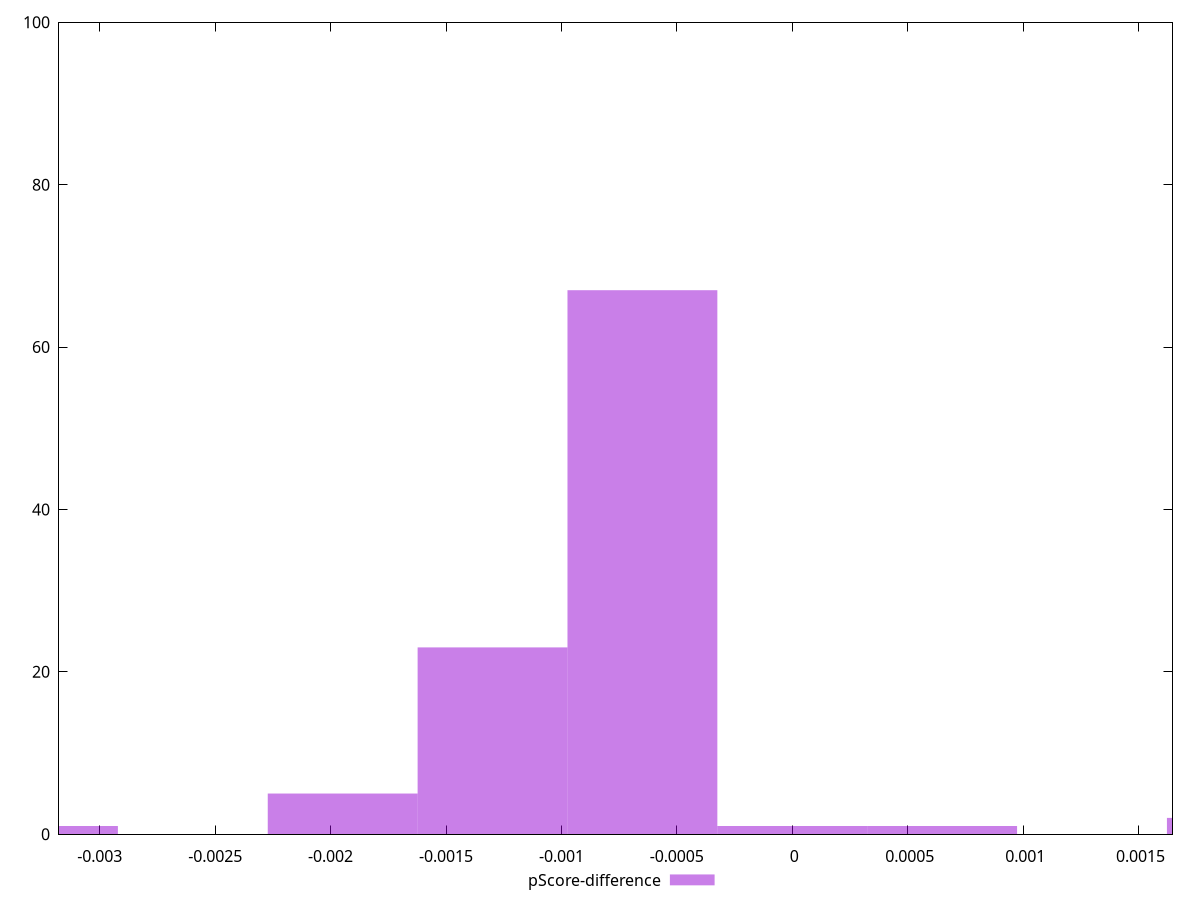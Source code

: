 reset

$pScoreDifference <<EOF
0 1
-0.0019475705663989187 5
-0.0012983803775992791 23
-0.0006491901887996396 67
0.0006491901887996396 1
-0.003245950943998198 1
0.0019475705663989187 2
EOF

set key outside below
set boxwidth 0.0006491901887996396
set xrange [-0.0031764705882352806:0.0016470588235294459]
set yrange [0:100]
set trange [0:100]
set style fill transparent solid 0.5 noborder
set terminal svg size 640, 490 enhanced background rgb 'white'
set output "report_00026_2021-02-22T21:38:55.199Z/uses-rel-preload/samples/pages+cached/pScore-difference/histogram.svg"

plot $pScoreDifference title "pScore-difference" with boxes

reset
